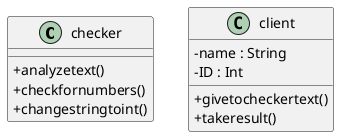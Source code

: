 @startuml
skinparam classAttributeIconSize 0
class checker {
+analyzetext()
+checkfornumbers()
+changestringtoint()
}
class client{
-name : String
-ID : Int
+givetocheckertext()
+takeresult()
}



@enduml